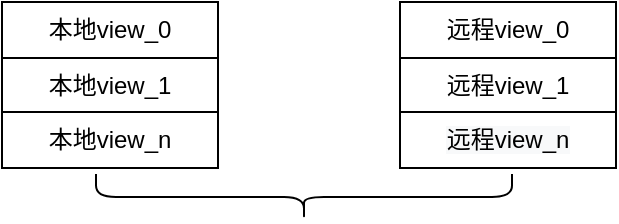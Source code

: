 <mxfile version="20.2.3" type="github">
  <diagram id="x5N0Bp3URwL84eysVLeZ" name="第 1 页">
    <mxGraphModel dx="783" dy="414" grid="0" gridSize="10" guides="1" tooltips="1" connect="1" arrows="1" fold="1" page="1" pageScale="1" pageWidth="827" pageHeight="1169" math="0" shadow="0">
      <root>
        <mxCell id="0" />
        <mxCell id="1" parent="0" />
        <mxCell id="P1yb6FFZFFWO7Coz35kv-2" value="" style="shape=table;html=1;whiteSpace=wrap;startSize=0;container=1;collapsible=0;childLayout=tableLayout;" vertex="1" parent="1">
          <mxGeometry x="62" y="45" width="108" height="83" as="geometry" />
        </mxCell>
        <mxCell id="P1yb6FFZFFWO7Coz35kv-3" value="" style="shape=tableRow;horizontal=0;startSize=0;swimlaneHead=0;swimlaneBody=0;top=0;left=0;bottom=0;right=0;collapsible=0;dropTarget=0;fillColor=none;points=[[0,0.5],[1,0.5]];portConstraint=eastwest;" vertex="1" parent="P1yb6FFZFFWO7Coz35kv-2">
          <mxGeometry width="108" height="28" as="geometry" />
        </mxCell>
        <mxCell id="P1yb6FFZFFWO7Coz35kv-4" value="本地view_0" style="shape=partialRectangle;html=1;whiteSpace=wrap;connectable=0;fillColor=none;top=0;left=0;bottom=0;right=0;overflow=hidden;" vertex="1" parent="P1yb6FFZFFWO7Coz35kv-3">
          <mxGeometry width="108" height="28" as="geometry">
            <mxRectangle width="108" height="28" as="alternateBounds" />
          </mxGeometry>
        </mxCell>
        <mxCell id="P1yb6FFZFFWO7Coz35kv-7" value="" style="shape=tableRow;horizontal=0;startSize=0;swimlaneHead=0;swimlaneBody=0;top=0;left=0;bottom=0;right=0;collapsible=0;dropTarget=0;fillColor=none;points=[[0,0.5],[1,0.5]];portConstraint=eastwest;" vertex="1" parent="P1yb6FFZFFWO7Coz35kv-2">
          <mxGeometry y="28" width="108" height="27" as="geometry" />
        </mxCell>
        <mxCell id="P1yb6FFZFFWO7Coz35kv-8" value="本地view_1" style="shape=partialRectangle;html=1;whiteSpace=wrap;connectable=0;fillColor=none;top=0;left=0;bottom=0;right=0;overflow=hidden;" vertex="1" parent="P1yb6FFZFFWO7Coz35kv-7">
          <mxGeometry width="108" height="27" as="geometry">
            <mxRectangle width="108" height="27" as="alternateBounds" />
          </mxGeometry>
        </mxCell>
        <mxCell id="P1yb6FFZFFWO7Coz35kv-11" value="" style="shape=tableRow;horizontal=0;startSize=0;swimlaneHead=0;swimlaneBody=0;top=0;left=0;bottom=0;right=0;collapsible=0;dropTarget=0;fillColor=none;points=[[0,0.5],[1,0.5]];portConstraint=eastwest;" vertex="1" parent="P1yb6FFZFFWO7Coz35kv-2">
          <mxGeometry y="55" width="108" height="28" as="geometry" />
        </mxCell>
        <mxCell id="P1yb6FFZFFWO7Coz35kv-12" value="本地view_n" style="shape=partialRectangle;html=1;whiteSpace=wrap;connectable=0;fillColor=none;top=0;left=0;bottom=0;right=0;overflow=hidden;" vertex="1" parent="P1yb6FFZFFWO7Coz35kv-11">
          <mxGeometry width="108" height="28" as="geometry">
            <mxRectangle width="108" height="28" as="alternateBounds" />
          </mxGeometry>
        </mxCell>
        <mxCell id="P1yb6FFZFFWO7Coz35kv-15" value="" style="shape=table;html=1;whiteSpace=wrap;startSize=0;container=1;collapsible=0;childLayout=tableLayout;" vertex="1" parent="1">
          <mxGeometry x="261" y="45" width="108" height="83" as="geometry" />
        </mxCell>
        <mxCell id="P1yb6FFZFFWO7Coz35kv-16" value="" style="shape=tableRow;horizontal=0;startSize=0;swimlaneHead=0;swimlaneBody=0;top=0;left=0;bottom=0;right=0;collapsible=0;dropTarget=0;fillColor=none;points=[[0,0.5],[1,0.5]];portConstraint=eastwest;" vertex="1" parent="P1yb6FFZFFWO7Coz35kv-15">
          <mxGeometry width="108" height="28" as="geometry" />
        </mxCell>
        <mxCell id="P1yb6FFZFFWO7Coz35kv-18" value="远程view_0" style="shape=partialRectangle;html=1;whiteSpace=wrap;connectable=0;fillColor=none;top=0;left=0;bottom=0;right=0;overflow=hidden;" vertex="1" parent="P1yb6FFZFFWO7Coz35kv-16">
          <mxGeometry width="108" height="28" as="geometry">
            <mxRectangle width="108" height="28" as="alternateBounds" />
          </mxGeometry>
        </mxCell>
        <mxCell id="P1yb6FFZFFWO7Coz35kv-19" value="" style="shape=tableRow;horizontal=0;startSize=0;swimlaneHead=0;swimlaneBody=0;top=0;left=0;bottom=0;right=0;collapsible=0;dropTarget=0;fillColor=none;points=[[0,0.5],[1,0.5]];portConstraint=eastwest;" vertex="1" parent="P1yb6FFZFFWO7Coz35kv-15">
          <mxGeometry y="28" width="108" height="27" as="geometry" />
        </mxCell>
        <mxCell id="P1yb6FFZFFWO7Coz35kv-21" value="远程view_1" style="shape=partialRectangle;html=1;whiteSpace=wrap;connectable=0;fillColor=none;top=0;left=0;bottom=0;right=0;overflow=hidden;" vertex="1" parent="P1yb6FFZFFWO7Coz35kv-19">
          <mxGeometry width="108" height="27" as="geometry">
            <mxRectangle width="108" height="27" as="alternateBounds" />
          </mxGeometry>
        </mxCell>
        <mxCell id="P1yb6FFZFFWO7Coz35kv-22" value="" style="shape=tableRow;horizontal=0;startSize=0;swimlaneHead=0;swimlaneBody=0;top=0;left=0;bottom=0;right=0;collapsible=0;dropTarget=0;fillColor=none;points=[[0,0.5],[1,0.5]];portConstraint=eastwest;" vertex="1" parent="P1yb6FFZFFWO7Coz35kv-15">
          <mxGeometry y="55" width="108" height="28" as="geometry" />
        </mxCell>
        <mxCell id="P1yb6FFZFFWO7Coz35kv-24" value="&lt;span style=&quot;color: rgb(0, 0, 0); font-family: Helvetica; font-size: 12px; font-style: normal; font-variant-ligatures: normal; font-variant-caps: normal; font-weight: 400; letter-spacing: normal; orphans: 2; text-align: center; text-indent: 0px; text-transform: none; widows: 2; word-spacing: 0px; -webkit-text-stroke-width: 0px; background-color: rgb(248, 249, 250); text-decoration-thickness: initial; text-decoration-style: initial; text-decoration-color: initial; float: none; display: inline !important;&quot;&gt;远程view_n&lt;/span&gt;" style="shape=partialRectangle;html=1;whiteSpace=wrap;connectable=0;fillColor=none;top=0;left=0;bottom=0;right=0;overflow=hidden;" vertex="1" parent="P1yb6FFZFFWO7Coz35kv-22">
          <mxGeometry width="108" height="28" as="geometry">
            <mxRectangle width="108" height="28" as="alternateBounds" />
          </mxGeometry>
        </mxCell>
        <mxCell id="P1yb6FFZFFWO7Coz35kv-26" value="" style="shape=curlyBracket;whiteSpace=wrap;html=1;rounded=1;direction=north;" vertex="1" parent="1">
          <mxGeometry x="109" y="131" width="208" height="23" as="geometry" />
        </mxCell>
      </root>
    </mxGraphModel>
  </diagram>
</mxfile>
